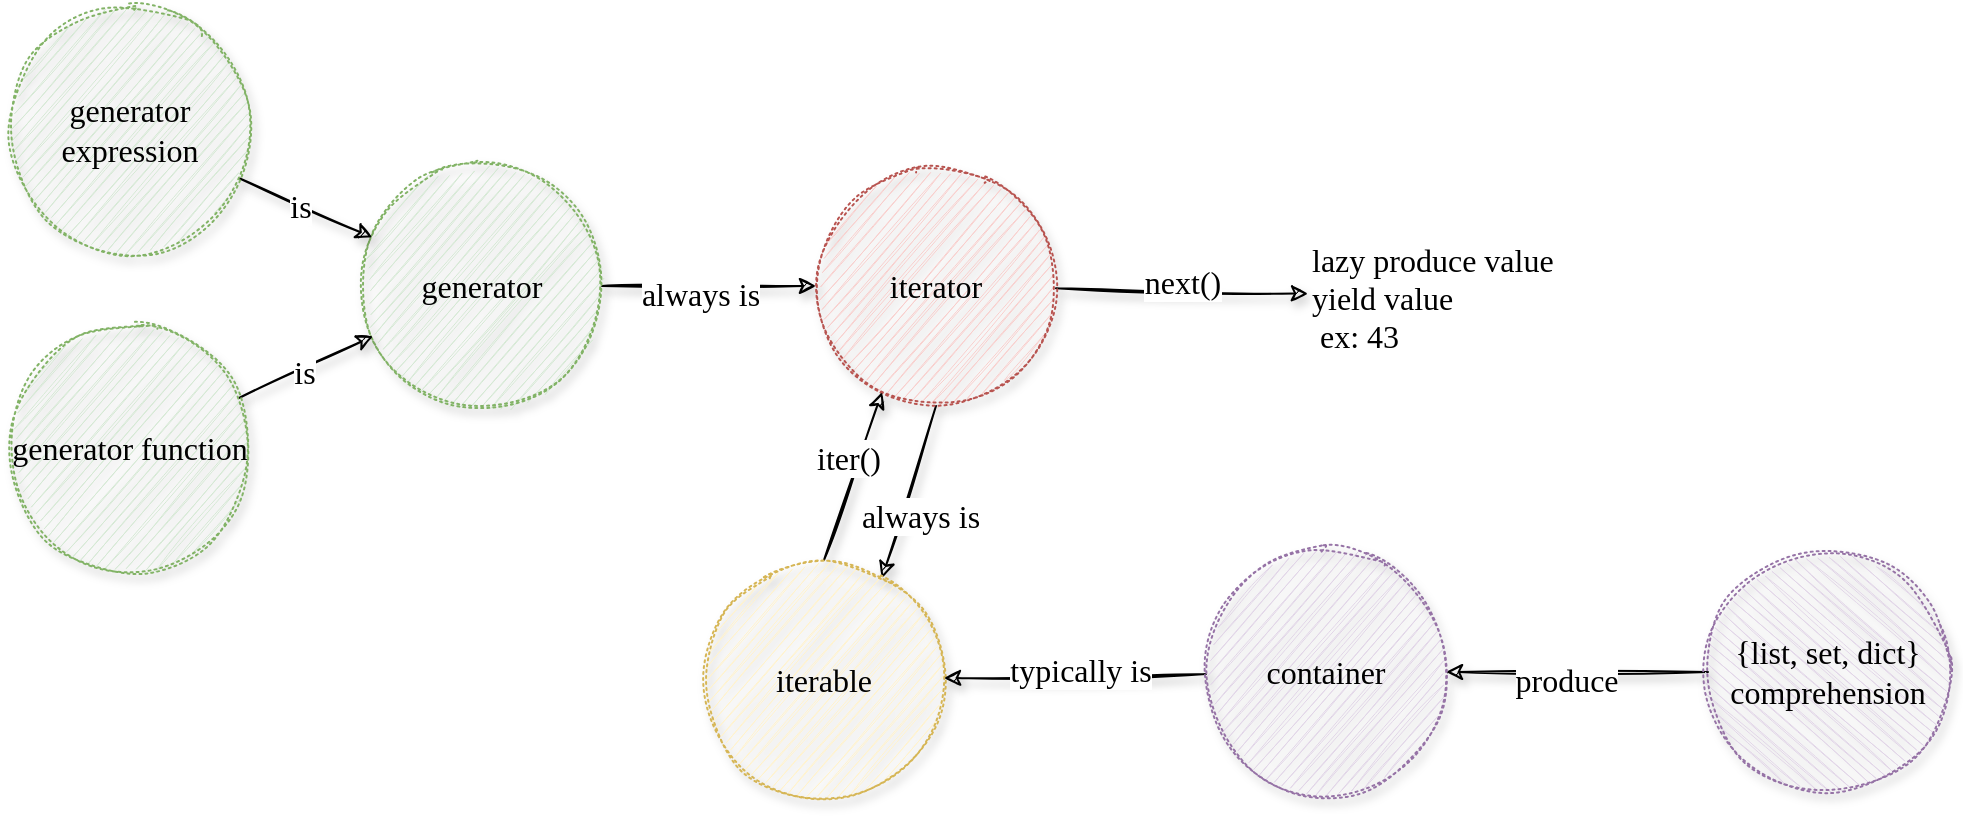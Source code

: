 <mxfile version="13.5.8" type="device"><diagram id="1Zm-OAdSrMCvwZ3Im_Zh" name="Page-1"><mxGraphModel dx="1186" dy="591" grid="0" gridSize="10" guides="1" tooltips="1" connect="1" arrows="1" fold="1" page="0" pageScale="1" pageWidth="827" pageHeight="1169" math="0" shadow="0"><root><mxCell id="0"/><mxCell id="1" parent="0"/><mxCell id="A9i_GFLNU9YhfB1CsIay-16" value="" style="edgeStyle=none;rounded=0;sketch=1;orthogonalLoop=1;jettySize=auto;html=1;shadow=1;fontFamily=Comic Sans MS;fontSize=16;" parent="1" source="A9i_GFLNU9YhfB1CsIay-1" target="A9i_GFLNU9YhfB1CsIay-8" edge="1"><mxGeometry relative="1" as="geometry"/></mxCell><mxCell id="A9i_GFLNU9YhfB1CsIay-17" value="always is" style="edgeLabel;html=1;align=center;verticalAlign=middle;resizable=0;points=[];fontSize=16;fontFamily=Comic Sans MS;" parent="A9i_GFLNU9YhfB1CsIay-16" vertex="1" connectable="0"><mxGeometry x="-0.091" y="-4" relative="1" as="geometry"><mxPoint as="offset"/></mxGeometry></mxCell><mxCell id="A9i_GFLNU9YhfB1CsIay-1" value="generator" style="ellipse;whiteSpace=wrap;html=1;aspect=fixed;sketch=1;shadow=1;fontFamily=Comic Sans MS;fontSize=16;dashed=1;dashPattern=1 2;fillColor=#d5e8d4;strokeColor=#82b366;" parent="1" vertex="1"><mxGeometry x="303" y="122" width="120" height="120" as="geometry"/></mxCell><mxCell id="A9i_GFLNU9YhfB1CsIay-4" value="" style="rounded=0;sketch=1;orthogonalLoop=1;jettySize=auto;html=1;fontFamily=Comic Sans MS;fontSize=16;shadow=1;" parent="1" source="A9i_GFLNU9YhfB1CsIay-2" target="A9i_GFLNU9YhfB1CsIay-1" edge="1"><mxGeometry relative="1" as="geometry"/></mxCell><mxCell id="A9i_GFLNU9YhfB1CsIay-14" value="is" style="edgeLabel;html=1;align=center;verticalAlign=middle;resizable=0;points=[];fontSize=16;fontFamily=Comic Sans MS;" parent="A9i_GFLNU9YhfB1CsIay-4" vertex="1" connectable="0"><mxGeometry x="-0.092" relative="1" as="geometry"><mxPoint as="offset"/></mxGeometry></mxCell><mxCell id="A9i_GFLNU9YhfB1CsIay-2" value="generator expression" style="ellipse;whiteSpace=wrap;html=1;aspect=fixed;sketch=1;shadow=1;fontFamily=Comic Sans MS;fontSize=16;dashed=1;dashPattern=1 2;fillColor=#d5e8d4;strokeColor=#82b366;" parent="1" vertex="1"><mxGeometry x="127" y="44" width="120" height="120" as="geometry"/></mxCell><mxCell id="A9i_GFLNU9YhfB1CsIay-5" value="" style="rounded=0;sketch=1;orthogonalLoop=1;jettySize=auto;html=1;fontFamily=Comic Sans MS;fontSize=16;shadow=1;" parent="1" source="A9i_GFLNU9YhfB1CsIay-3" target="A9i_GFLNU9YhfB1CsIay-1" edge="1"><mxGeometry relative="1" as="geometry"/></mxCell><mxCell id="A9i_GFLNU9YhfB1CsIay-15" value="is" style="edgeLabel;html=1;align=center;verticalAlign=middle;resizable=0;points=[];fontSize=16;fontFamily=Comic Sans MS;" parent="A9i_GFLNU9YhfB1CsIay-5" vertex="1" connectable="0"><mxGeometry x="-0.063" y="-1" relative="1" as="geometry"><mxPoint as="offset"/></mxGeometry></mxCell><mxCell id="A9i_GFLNU9YhfB1CsIay-3" value="generator function" style="ellipse;whiteSpace=wrap;html=1;aspect=fixed;sketch=1;shadow=1;fontFamily=Comic Sans MS;fontSize=16;dashed=1;dashPattern=1 2;fillColor=#d5e8d4;strokeColor=#82b366;" parent="1" vertex="1"><mxGeometry x="127" y="203" width="120" height="120" as="geometry"/></mxCell><mxCell id="A9i_GFLNU9YhfB1CsIay-10" value="" style="edgeStyle=none;rounded=0;sketch=1;orthogonalLoop=1;jettySize=auto;html=1;shadow=1;fontFamily=Comic Sans MS;fontSize=16;exitX=0.5;exitY=1;exitDx=0;exitDy=0;entryX=0.742;entryY=0.075;entryDx=0;entryDy=0;entryPerimeter=0;" parent="1" source="A9i_GFLNU9YhfB1CsIay-8" target="A9i_GFLNU9YhfB1CsIay-9" edge="1"><mxGeometry relative="1" as="geometry"/></mxCell><mxCell id="A9i_GFLNU9YhfB1CsIay-12" value="always is" style="edgeLabel;html=1;align=center;verticalAlign=middle;resizable=0;points=[];fontSize=16;fontFamily=Comic Sans MS;" parent="A9i_GFLNU9YhfB1CsIay-10" vertex="1" connectable="0"><mxGeometry x="-0.069" y="4" relative="1" as="geometry"><mxPoint y="13.87" as="offset"/></mxGeometry></mxCell><mxCell id="A9i_GFLNU9YhfB1CsIay-19" value="" style="edgeStyle=none;rounded=0;sketch=1;orthogonalLoop=1;jettySize=auto;html=1;shadow=1;fontFamily=Comic Sans MS;fontSize=16;" parent="1" source="A9i_GFLNU9YhfB1CsIay-8" target="A9i_GFLNU9YhfB1CsIay-18" edge="1"><mxGeometry relative="1" as="geometry"/></mxCell><mxCell id="A9i_GFLNU9YhfB1CsIay-30" value="next()" style="edgeLabel;html=1;align=center;verticalAlign=middle;resizable=0;points=[];fontSize=16;fontFamily=Comic Sans MS;" parent="A9i_GFLNU9YhfB1CsIay-19" vertex="1" connectable="0"><mxGeometry x="-0.284" y="4" relative="1" as="geometry"><mxPoint x="17.77" y="-0.6" as="offset"/></mxGeometry></mxCell><mxCell id="A9i_GFLNU9YhfB1CsIay-8" value="iterator" style="ellipse;whiteSpace=wrap;html=1;aspect=fixed;sketch=1;shadow=1;fontFamily=Comic Sans MS;fontSize=16;dashed=1;dashPattern=1 2;fillColor=#f8cecc;strokeColor=#b85450;" parent="1" vertex="1"><mxGeometry x="530" y="122" width="120" height="120" as="geometry"/></mxCell><mxCell id="A9i_GFLNU9YhfB1CsIay-11" value="" style="edgeStyle=none;rounded=0;sketch=1;orthogonalLoop=1;jettySize=auto;html=1;shadow=1;fontFamily=Comic Sans MS;fontSize=16;entryX=0.275;entryY=0.942;entryDx=0;entryDy=0;exitX=0.5;exitY=0;exitDx=0;exitDy=0;entryPerimeter=0;" parent="1" source="A9i_GFLNU9YhfB1CsIay-9" target="A9i_GFLNU9YhfB1CsIay-8" edge="1"><mxGeometry relative="1" as="geometry"/></mxCell><mxCell id="A9i_GFLNU9YhfB1CsIay-13" value="iter()" style="edgeLabel;html=1;align=center;verticalAlign=middle;resizable=0;points=[];fontSize=16;fontFamily=Comic Sans MS;" parent="A9i_GFLNU9YhfB1CsIay-11" vertex="1" connectable="0"><mxGeometry x="0.086" y="-2" relative="1" as="geometry"><mxPoint x="-5.48" y="-6.93" as="offset"/></mxGeometry></mxCell><mxCell id="A9i_GFLNU9YhfB1CsIay-9" value="iterable" style="ellipse;whiteSpace=wrap;html=1;aspect=fixed;sketch=1;shadow=1;fontFamily=Comic Sans MS;fontSize=16;dashed=1;dashPattern=1 2;fillColor=#fff2cc;strokeColor=#d6b656;" parent="1" vertex="1"><mxGeometry x="474" y="319" width="120" height="120" as="geometry"/></mxCell><mxCell id="A9i_GFLNU9YhfB1CsIay-18" value="lazy produce value&lt;br&gt;yield value&lt;br&gt;&amp;nbsp;ex:&amp;nbsp;43" style="text;html=1;strokeColor=none;fillColor=none;align=left;verticalAlign=middle;whiteSpace=wrap;rounded=0;sketch=1;fontFamily=Comic Sans MS;fontSize=16;shadow=0;" parent="1" vertex="1"><mxGeometry x="776" y="159" width="158" height="57" as="geometry"/></mxCell><mxCell id="A9i_GFLNU9YhfB1CsIay-24" value="" style="edgeStyle=none;rounded=0;sketch=1;orthogonalLoop=1;jettySize=auto;html=1;shadow=1;fontFamily=Comic Sans MS;fontSize=16;" parent="1" source="A9i_GFLNU9YhfB1CsIay-22" target="A9i_GFLNU9YhfB1CsIay-23" edge="1"><mxGeometry relative="1" as="geometry"/></mxCell><mxCell id="A9i_GFLNU9YhfB1CsIay-28" value="produce" style="edgeLabel;html=1;align=center;verticalAlign=middle;resizable=0;points=[];fontSize=16;fontFamily=Comic Sans MS;" parent="A9i_GFLNU9YhfB1CsIay-24" vertex="1" connectable="0"><mxGeometry x="0.087" y="4" relative="1" as="geometry"><mxPoint as="offset"/></mxGeometry></mxCell><mxCell id="A9i_GFLNU9YhfB1CsIay-22" value="{list, set, dict} comprehension" style="ellipse;whiteSpace=wrap;html=1;aspect=fixed;sketch=1;shadow=1;fontFamily=Comic Sans MS;fontSize=16;dashed=1;dashPattern=1 2;fillColor=#e1d5e7;strokeColor=#9673a6;direction=south;" parent="1" vertex="1"><mxGeometry x="976" y="315" width="120" height="120" as="geometry"/></mxCell><mxCell id="A9i_GFLNU9YhfB1CsIay-27" value="" style="edgeStyle=none;rounded=0;sketch=1;orthogonalLoop=1;jettySize=auto;html=1;shadow=1;fontFamily=Comic Sans MS;fontSize=16;" parent="1" source="A9i_GFLNU9YhfB1CsIay-23" target="A9i_GFLNU9YhfB1CsIay-9" edge="1"><mxGeometry relative="1" as="geometry"/></mxCell><mxCell id="A9i_GFLNU9YhfB1CsIay-29" value="typically is" style="edgeLabel;html=1;align=center;verticalAlign=middle;resizable=0;points=[];fontSize=16;fontFamily=Comic Sans MS;" parent="A9i_GFLNU9YhfB1CsIay-27" vertex="1" connectable="0"><mxGeometry x="0.225" y="-3" relative="1" as="geometry"><mxPoint x="16.91" y="-0.53" as="offset"/></mxGeometry></mxCell><mxCell id="A9i_GFLNU9YhfB1CsIay-23" value="container" style="ellipse;whiteSpace=wrap;html=1;aspect=fixed;sketch=1;shadow=1;fontFamily=Comic Sans MS;fontSize=16;dashed=1;dashPattern=1 2;fillColor=#e1d5e7;strokeColor=#9673a6;" parent="1" vertex="1"><mxGeometry x="725" y="315" width="120" height="120" as="geometry"/></mxCell></root></mxGraphModel></diagram></mxfile>